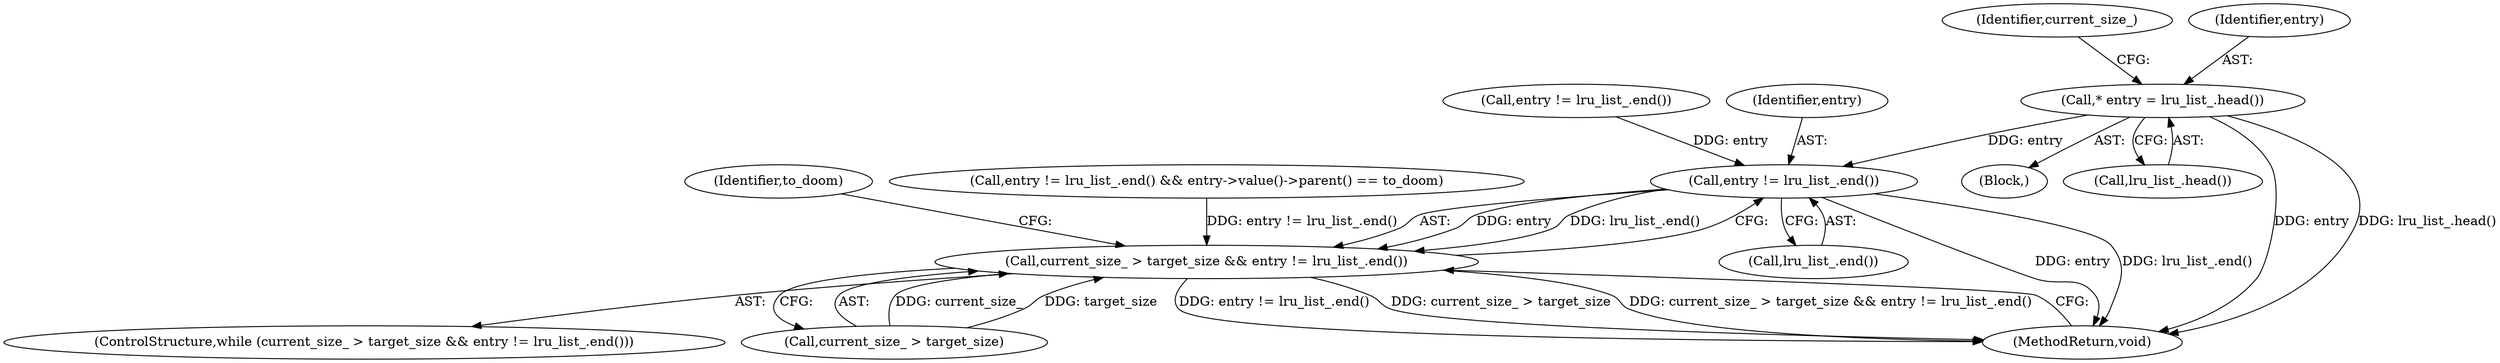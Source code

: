 digraph "0_Chrome_c9d673b54832afde658f214d7da7d0453fa89774@pointer" {
"1000118" [label="(Call,* entry = lru_list_.head())"];
"1000126" [label="(Call,entry != lru_list_.end())"];
"1000122" [label="(Call,current_size_ > target_size && entry != lru_list_.end())"];
"1000132" [label="(Identifier,to_doom)"];
"1000124" [label="(Identifier,current_size_)"];
"1000122" [label="(Call,current_size_ > target_size && entry != lru_list_.end())"];
"1000119" [label="(Identifier,entry)"];
"1000103" [label="(Block,)"];
"1000128" [label="(Call,lru_list_.end())"];
"1000121" [label="(ControlStructure,while (current_size_ > target_size && entry != lru_list_.end()))"];
"1000120" [label="(Call,lru_list_.head())"];
"1000140" [label="(Call,entry != lru_list_.end())"];
"1000123" [label="(Call,current_size_ > target_size)"];
"1000139" [label="(Call,entry != lru_list_.end() && entry->value()->parent() == to_doom)"];
"1000150" [label="(MethodReturn,void)"];
"1000127" [label="(Identifier,entry)"];
"1000118" [label="(Call,* entry = lru_list_.head())"];
"1000126" [label="(Call,entry != lru_list_.end())"];
"1000118" -> "1000103"  [label="AST: "];
"1000118" -> "1000120"  [label="CFG: "];
"1000119" -> "1000118"  [label="AST: "];
"1000120" -> "1000118"  [label="AST: "];
"1000124" -> "1000118"  [label="CFG: "];
"1000118" -> "1000150"  [label="DDG: entry"];
"1000118" -> "1000150"  [label="DDG: lru_list_.head()"];
"1000118" -> "1000126"  [label="DDG: entry"];
"1000126" -> "1000122"  [label="AST: "];
"1000126" -> "1000128"  [label="CFG: "];
"1000127" -> "1000126"  [label="AST: "];
"1000128" -> "1000126"  [label="AST: "];
"1000122" -> "1000126"  [label="CFG: "];
"1000126" -> "1000150"  [label="DDG: entry"];
"1000126" -> "1000150"  [label="DDG: lru_list_.end()"];
"1000126" -> "1000122"  [label="DDG: entry"];
"1000126" -> "1000122"  [label="DDG: lru_list_.end()"];
"1000140" -> "1000126"  [label="DDG: entry"];
"1000122" -> "1000121"  [label="AST: "];
"1000122" -> "1000123"  [label="CFG: "];
"1000123" -> "1000122"  [label="AST: "];
"1000132" -> "1000122"  [label="CFG: "];
"1000150" -> "1000122"  [label="CFG: "];
"1000122" -> "1000150"  [label="DDG: entry != lru_list_.end()"];
"1000122" -> "1000150"  [label="DDG: current_size_ > target_size"];
"1000122" -> "1000150"  [label="DDG: current_size_ > target_size && entry != lru_list_.end()"];
"1000123" -> "1000122"  [label="DDG: current_size_"];
"1000123" -> "1000122"  [label="DDG: target_size"];
"1000139" -> "1000122"  [label="DDG: entry != lru_list_.end()"];
}
